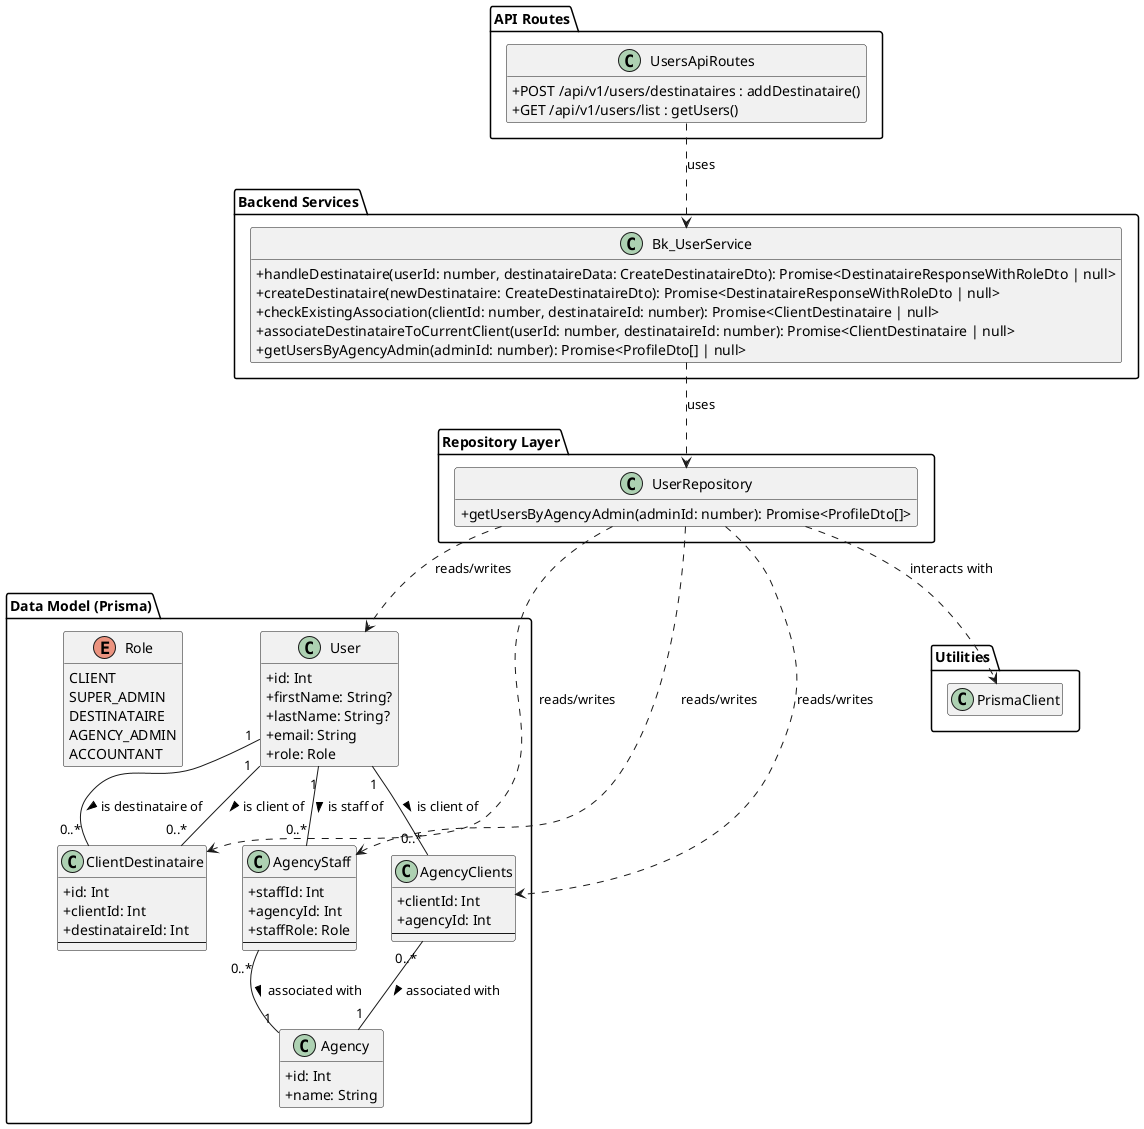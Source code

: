 @startuml
  ' Diagramme de Classe pour le sous-domaine: Relations utilisateur et rôles

  skinparam classAttributeIconSize 0
  hide empty members

  package "Data Model (Prisma)" {
      class User {
          + id: Int
          + firstName: String?
          + lastName: String?
          + email: String
          + role: Role
          ' ... other relevant attributes
      }

      enum Role {
          CLIENT
          SUPER_ADMIN
          DESTINATAIRE
          AGENCY_ADMIN
          ACCOUNTANT
      }

      class AgencyClients {
          + clientId: Int
          + agencyId: Int
          --
          ' Relations
          ' client: User
          ' agency: Agency
      }

      class AgencyStaff {
          + staffId: Int
          + agencyId: Int
          + staffRole: Role
          --
          ' Relations
          ' staff: User
          ' agency: Agency
      }

      class ClientDestinataire {
          + id: Int
          + clientId: Int
          + destinataireId: Int
          --
          ' Relations
          ' client: User
          ' destinataire: User
      }

      class Agency {
          + id: Int
          + name: String
          ' ... other attributes
      }
  }

  package "Backend Services" {
      class Bk_UserService {
          + handleDestinataire(userId: number, destinataireData: CreateDestinataireDto): Promise<DestinataireResponseWithRoleDto | null>
          + createDestinataire(newDestinataire: CreateDestinataireDto): Promise<DestinataireResponseWithRoleDto | null>
          + checkExistingAssociation(clientId: number, destinataireId: number): Promise<ClientDestinataire | null>
          + associateDestinataireToCurrentClient(userId: number, destinataireId: number): Promise<ClientDestinataire | null>
          + getUsersByAgencyAdmin(adminId: number): Promise<ProfileDto[] | null>
          ' ... other relevant methods
      }
  }

  package "Repository Layer" {
      class UserRepository {
          + getUsersByAgencyAdmin(adminId: number): Promise<ProfileDto[]>
          ' ... other relevant methods
      }
  }

  package "API Routes" {
      class UsersApiRoutes {
          + POST /api/v1/users/destinataires : addDestinataire()
          + GET /api/v1/users/list : getUsers()
          ' ... other relevant API routes
      }
  }

  package "Utilities" {
      class PrismaClient {
          ' Represents the Prisma ORM client
      }
  }

  ' Relationships
  User "1" -- "0..*" AgencyClients : is client of >
  User "1" -- "0..*" AgencyStaff : is staff of >
  User "1" -- "0..*" ClientDestinataire : is client of >
  User "1" -- "0..*" ClientDestinataire : is destinataire of >

  AgencyClients "0..*" -- "1" Agency : associated with >
  AgencyStaff "0..*" -- "1" Agency : associated with >

  Bk_UserService ..> UserRepository : uses
  UserRepository ..> PrismaClient : interacts with
  UserRepository ..> User : reads/writes
  UserRepository ..> AgencyClients : reads/writes
  UserRepository ..> AgencyStaff : reads/writes
  UserRepository ..> ClientDestinataire : reads/writes

  UsersApiRoutes ..> Bk_UserService : uses

  @enduml
